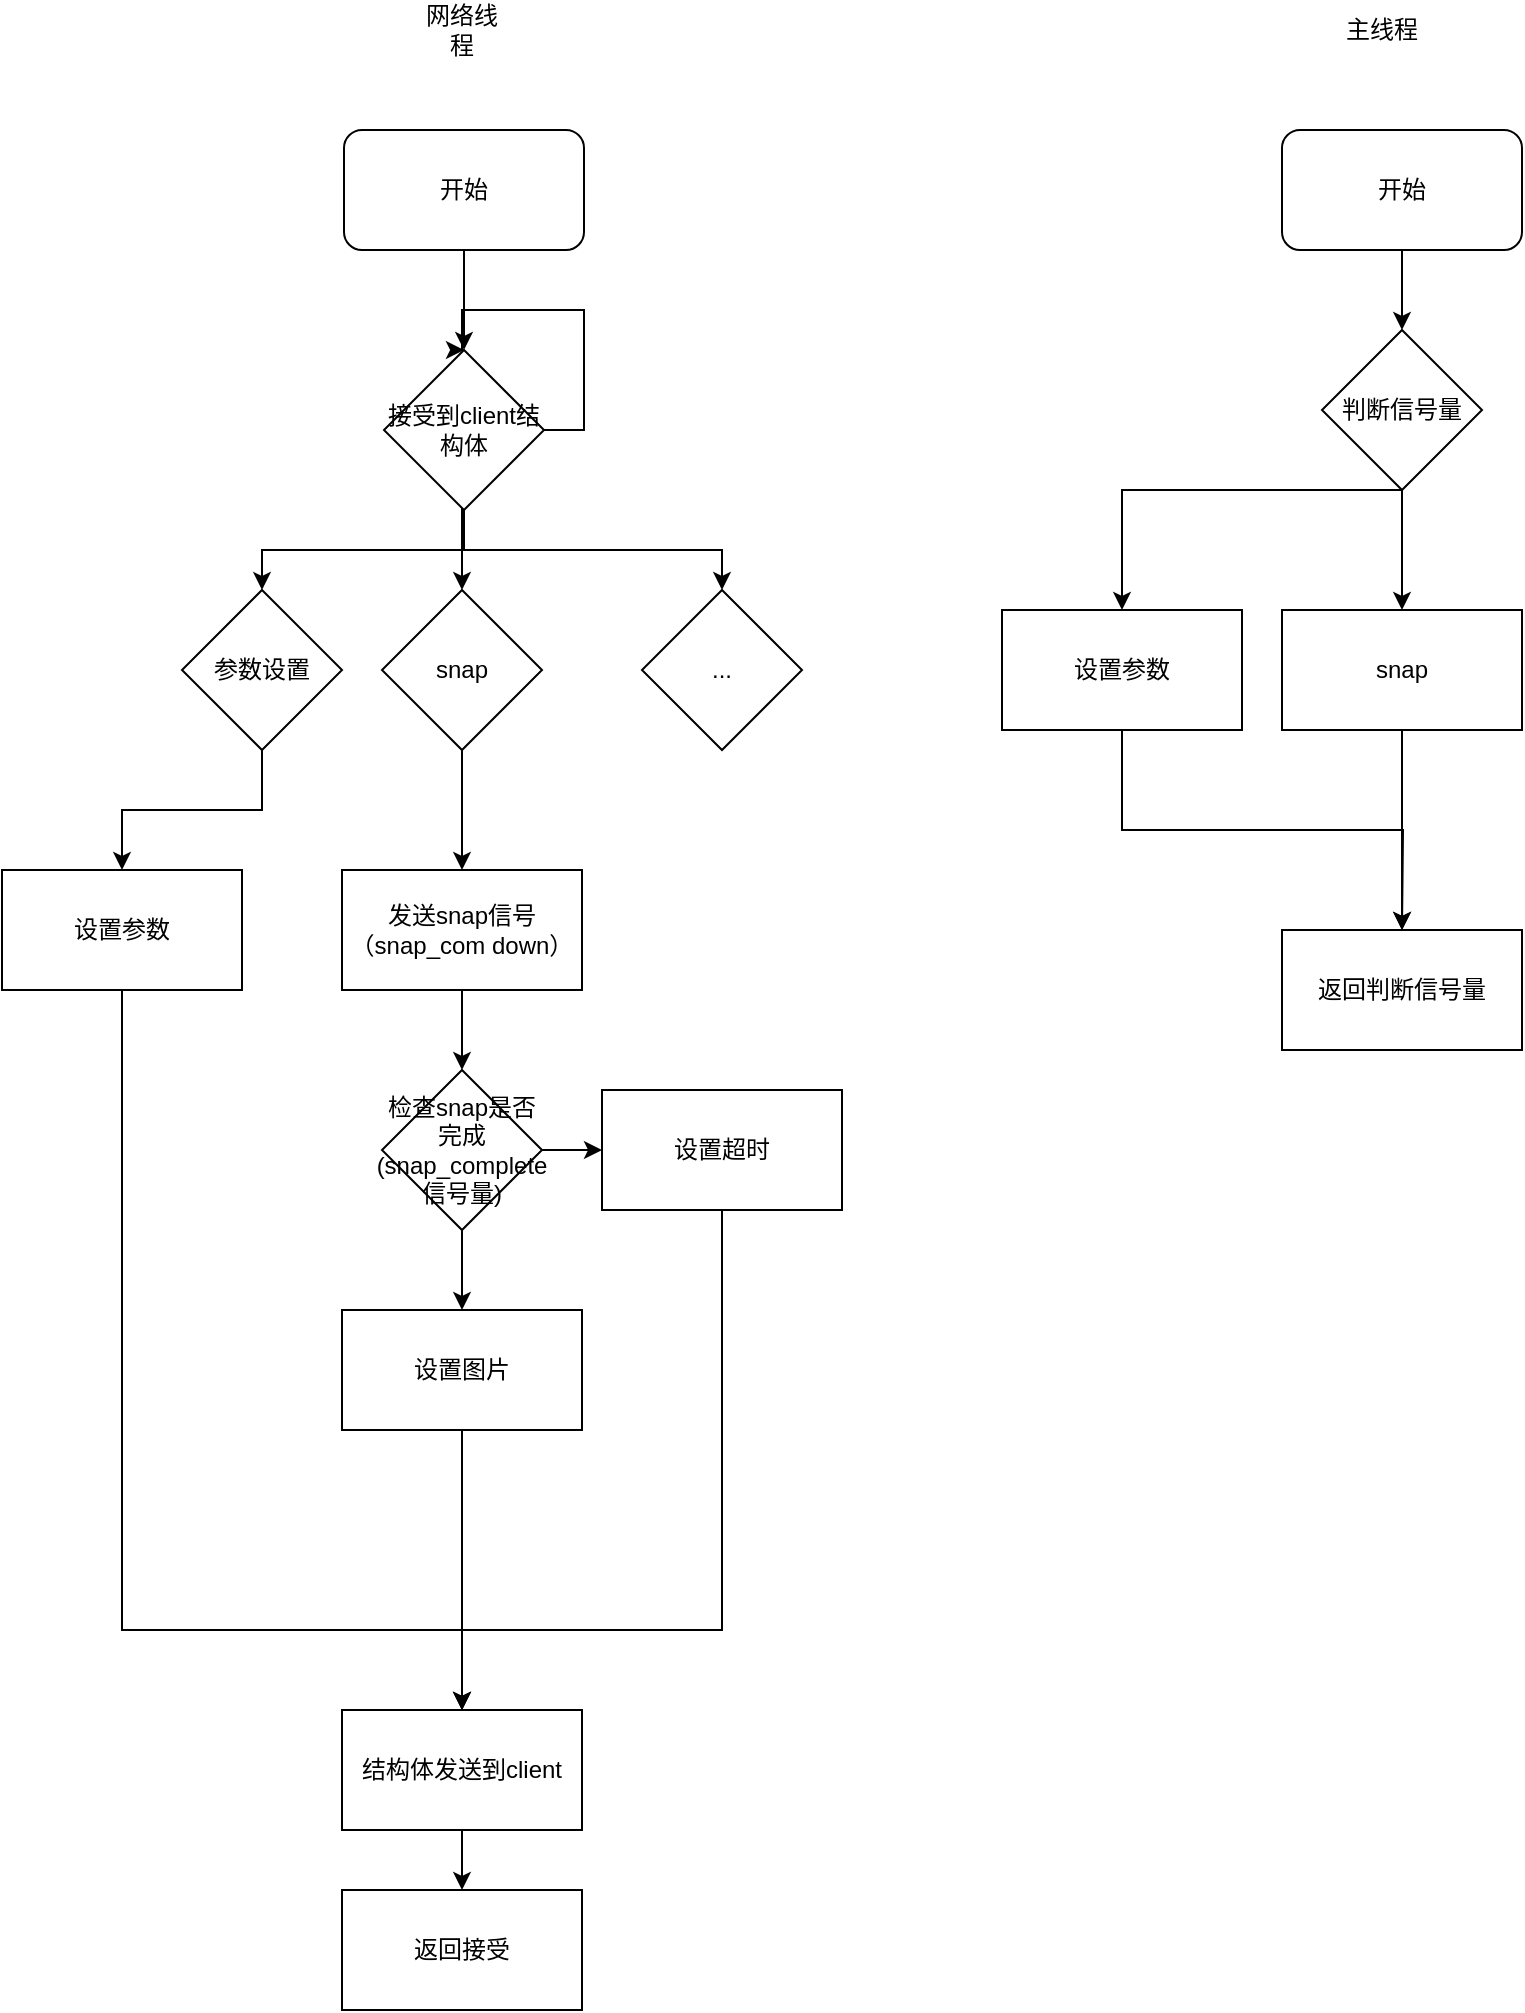 <mxfile version="12.3.1" type="github" pages="1">
  <diagram id="POBhbw0DkIfMIii83Tgg" name="Page-1">
    <mxGraphModel dx="1357" dy="777" grid="1" gridSize="10" guides="1" tooltips="1" connect="1" arrows="1" fold="1" page="1" pageScale="1" pageWidth="850" pageHeight="1100" math="0" shadow="0">
      <root>
        <mxCell id="0"/>
        <mxCell id="1" parent="0"/>
        <mxCell id="J_mEW-v-aDG5xAjbqyJe-13" style="edgeStyle=orthogonalEdgeStyle;rounded=0;orthogonalLoop=1;jettySize=auto;html=1;" edge="1" parent="1" source="J_mEW-v-aDG5xAjbqyJe-1" target="J_mEW-v-aDG5xAjbqyJe-3">
          <mxGeometry relative="1" as="geometry"/>
        </mxCell>
        <mxCell id="J_mEW-v-aDG5xAjbqyJe-1" value="开始" style="rounded=1;whiteSpace=wrap;html=1;" vertex="1" parent="1">
          <mxGeometry x="201" y="180" width="120" height="60" as="geometry"/>
        </mxCell>
        <mxCell id="J_mEW-v-aDG5xAjbqyJe-8" style="edgeStyle=orthogonalEdgeStyle;rounded=0;orthogonalLoop=1;jettySize=auto;html=1;exitX=0.5;exitY=1;exitDx=0;exitDy=0;entryX=0.5;entryY=0;entryDx=0;entryDy=0;" edge="1" parent="1" source="J_mEW-v-aDG5xAjbqyJe-3" target="J_mEW-v-aDG5xAjbqyJe-7">
          <mxGeometry relative="1" as="geometry"/>
        </mxCell>
        <mxCell id="J_mEW-v-aDG5xAjbqyJe-10" style="edgeStyle=orthogonalEdgeStyle;rounded=0;orthogonalLoop=1;jettySize=auto;html=1;" edge="1" parent="1" source="J_mEW-v-aDG5xAjbqyJe-3" target="J_mEW-v-aDG5xAjbqyJe-9">
          <mxGeometry relative="1" as="geometry"/>
        </mxCell>
        <mxCell id="J_mEW-v-aDG5xAjbqyJe-12" style="edgeStyle=orthogonalEdgeStyle;rounded=0;orthogonalLoop=1;jettySize=auto;html=1;entryX=0.5;entryY=0;entryDx=0;entryDy=0;" edge="1" parent="1" source="J_mEW-v-aDG5xAjbqyJe-3" target="J_mEW-v-aDG5xAjbqyJe-11">
          <mxGeometry relative="1" as="geometry">
            <Array as="points">
              <mxPoint x="260" y="390"/>
              <mxPoint x="390" y="390"/>
            </Array>
          </mxGeometry>
        </mxCell>
        <mxCell id="J_mEW-v-aDG5xAjbqyJe-39" style="edgeStyle=orthogonalEdgeStyle;rounded=0;orthogonalLoop=1;jettySize=auto;html=1;exitX=1;exitY=0.5;exitDx=0;exitDy=0;entryX=0.5;entryY=0;entryDx=0;entryDy=0;" edge="1" parent="1" source="J_mEW-v-aDG5xAjbqyJe-3" target="J_mEW-v-aDG5xAjbqyJe-3">
          <mxGeometry relative="1" as="geometry">
            <mxPoint x="260" y="280" as="targetPoint"/>
            <Array as="points">
              <mxPoint x="321" y="330"/>
              <mxPoint x="321" y="270"/>
              <mxPoint x="260" y="270"/>
            </Array>
          </mxGeometry>
        </mxCell>
        <mxCell id="J_mEW-v-aDG5xAjbqyJe-3" value="接受到client结构体" style="rhombus;whiteSpace=wrap;html=1;" vertex="1" parent="1">
          <mxGeometry x="221" y="290" width="80" height="80" as="geometry"/>
        </mxCell>
        <mxCell id="J_mEW-v-aDG5xAjbqyJe-14" style="edgeStyle=orthogonalEdgeStyle;rounded=0;orthogonalLoop=1;jettySize=auto;html=1;entryX=0.5;entryY=0;entryDx=0;entryDy=0;" edge="1" parent="1" source="J_mEW-v-aDG5xAjbqyJe-7" target="J_mEW-v-aDG5xAjbqyJe-15">
          <mxGeometry relative="1" as="geometry">
            <mxPoint x="160" y="530" as="targetPoint"/>
          </mxGeometry>
        </mxCell>
        <mxCell id="J_mEW-v-aDG5xAjbqyJe-7" value="参数设置" style="rhombus;whiteSpace=wrap;html=1;" vertex="1" parent="1">
          <mxGeometry x="120" y="410" width="80" height="80" as="geometry"/>
        </mxCell>
        <mxCell id="J_mEW-v-aDG5xAjbqyJe-16" style="edgeStyle=orthogonalEdgeStyle;rounded=0;orthogonalLoop=1;jettySize=auto;html=1;entryX=0.5;entryY=0;entryDx=0;entryDy=0;" edge="1" parent="1" source="J_mEW-v-aDG5xAjbqyJe-9" target="J_mEW-v-aDG5xAjbqyJe-17">
          <mxGeometry relative="1" as="geometry">
            <mxPoint x="260" y="540" as="targetPoint"/>
          </mxGeometry>
        </mxCell>
        <mxCell id="J_mEW-v-aDG5xAjbqyJe-9" value="snap" style="rhombus;whiteSpace=wrap;html=1;" vertex="1" parent="1">
          <mxGeometry x="220" y="410" width="80" height="80" as="geometry"/>
        </mxCell>
        <mxCell id="J_mEW-v-aDG5xAjbqyJe-11" value="..." style="rhombus;whiteSpace=wrap;html=1;" vertex="1" parent="1">
          <mxGeometry x="350" y="410" width="80" height="80" as="geometry"/>
        </mxCell>
        <mxCell id="J_mEW-v-aDG5xAjbqyJe-25" style="edgeStyle=orthogonalEdgeStyle;rounded=0;orthogonalLoop=1;jettySize=auto;html=1;entryX=0.5;entryY=0;entryDx=0;entryDy=0;" edge="1" parent="1" source="J_mEW-v-aDG5xAjbqyJe-15" target="J_mEW-v-aDG5xAjbqyJe-28">
          <mxGeometry relative="1" as="geometry">
            <mxPoint x="90" y="960" as="targetPoint"/>
            <Array as="points">
              <mxPoint x="90" y="930"/>
              <mxPoint x="260" y="930"/>
            </Array>
          </mxGeometry>
        </mxCell>
        <mxCell id="J_mEW-v-aDG5xAjbqyJe-15" value="设置参数" style="rounded=0;whiteSpace=wrap;html=1;" vertex="1" parent="1">
          <mxGeometry x="30" y="550" width="120" height="60" as="geometry"/>
        </mxCell>
        <mxCell id="J_mEW-v-aDG5xAjbqyJe-18" style="edgeStyle=orthogonalEdgeStyle;rounded=0;orthogonalLoop=1;jettySize=auto;html=1;exitX=0.5;exitY=1;exitDx=0;exitDy=0;" edge="1" parent="1" source="J_mEW-v-aDG5xAjbqyJe-17">
          <mxGeometry relative="1" as="geometry">
            <mxPoint x="260" y="650" as="targetPoint"/>
          </mxGeometry>
        </mxCell>
        <mxCell id="J_mEW-v-aDG5xAjbqyJe-17" value="发送snap信号（snap_com down）" style="rounded=0;whiteSpace=wrap;html=1;" vertex="1" parent="1">
          <mxGeometry x="200" y="550" width="120" height="60" as="geometry"/>
        </mxCell>
        <mxCell id="J_mEW-v-aDG5xAjbqyJe-20" style="edgeStyle=orthogonalEdgeStyle;rounded=0;orthogonalLoop=1;jettySize=auto;html=1;" edge="1" parent="1" source="J_mEW-v-aDG5xAjbqyJe-19">
          <mxGeometry relative="1" as="geometry">
            <mxPoint x="260" y="770" as="targetPoint"/>
          </mxGeometry>
        </mxCell>
        <mxCell id="J_mEW-v-aDG5xAjbqyJe-23" style="edgeStyle=orthogonalEdgeStyle;rounded=0;orthogonalLoop=1;jettySize=auto;html=1;exitX=1;exitY=0.5;exitDx=0;exitDy=0;entryX=0;entryY=0.5;entryDx=0;entryDy=0;" edge="1" parent="1" source="J_mEW-v-aDG5xAjbqyJe-19" target="J_mEW-v-aDG5xAjbqyJe-22">
          <mxGeometry relative="1" as="geometry"/>
        </mxCell>
        <mxCell id="J_mEW-v-aDG5xAjbqyJe-19" value="检查snap是否完成(snap_complete信号量)" style="rhombus;whiteSpace=wrap;html=1;" vertex="1" parent="1">
          <mxGeometry x="220" y="650" width="80" height="80" as="geometry"/>
        </mxCell>
        <mxCell id="J_mEW-v-aDG5xAjbqyJe-26" style="edgeStyle=orthogonalEdgeStyle;rounded=0;orthogonalLoop=1;jettySize=auto;html=1;exitX=0.5;exitY=1;exitDx=0;exitDy=0;entryX=0.5;entryY=0;entryDx=0;entryDy=0;" edge="1" parent="1" source="J_mEW-v-aDG5xAjbqyJe-21" target="J_mEW-v-aDG5xAjbqyJe-28">
          <mxGeometry relative="1" as="geometry">
            <mxPoint x="260" y="910" as="targetPoint"/>
          </mxGeometry>
        </mxCell>
        <mxCell id="J_mEW-v-aDG5xAjbqyJe-21" value="设置图片" style="rounded=0;whiteSpace=wrap;html=1;" vertex="1" parent="1">
          <mxGeometry x="200" y="770" width="120" height="60" as="geometry"/>
        </mxCell>
        <mxCell id="J_mEW-v-aDG5xAjbqyJe-27" style="edgeStyle=orthogonalEdgeStyle;rounded=0;orthogonalLoop=1;jettySize=auto;html=1;exitX=0.5;exitY=1;exitDx=0;exitDy=0;" edge="1" parent="1" source="J_mEW-v-aDG5xAjbqyJe-22">
          <mxGeometry relative="1" as="geometry">
            <mxPoint x="260" y="970" as="targetPoint"/>
            <Array as="points">
              <mxPoint x="390" y="930"/>
              <mxPoint x="260" y="930"/>
            </Array>
          </mxGeometry>
        </mxCell>
        <mxCell id="J_mEW-v-aDG5xAjbqyJe-22" value="设置超时" style="rounded=0;whiteSpace=wrap;html=1;" vertex="1" parent="1">
          <mxGeometry x="330" y="660" width="120" height="60" as="geometry"/>
        </mxCell>
        <mxCell id="J_mEW-v-aDG5xAjbqyJe-42" style="edgeStyle=orthogonalEdgeStyle;rounded=0;orthogonalLoop=1;jettySize=auto;html=1;exitX=0.5;exitY=1;exitDx=0;exitDy=0;" edge="1" parent="1" source="J_mEW-v-aDG5xAjbqyJe-28">
          <mxGeometry relative="1" as="geometry">
            <mxPoint x="260" y="1060" as="targetPoint"/>
          </mxGeometry>
        </mxCell>
        <mxCell id="J_mEW-v-aDG5xAjbqyJe-28" value="结构体发送到client" style="rounded=0;whiteSpace=wrap;html=1;" vertex="1" parent="1">
          <mxGeometry x="200" y="970" width="120" height="60" as="geometry"/>
        </mxCell>
        <mxCell id="J_mEW-v-aDG5xAjbqyJe-40" value="网络线程" style="text;html=1;strokeColor=none;fillColor=none;align=center;verticalAlign=middle;whiteSpace=wrap;rounded=0;" vertex="1" parent="1">
          <mxGeometry x="240" y="120" width="40" height="20" as="geometry"/>
        </mxCell>
        <mxCell id="J_mEW-v-aDG5xAjbqyJe-43" value="返回接受" style="rounded=0;whiteSpace=wrap;html=1;" vertex="1" parent="1">
          <mxGeometry x="200" y="1060" width="120" height="60" as="geometry"/>
        </mxCell>
        <mxCell id="J_mEW-v-aDG5xAjbqyJe-47" value="主线程" style="text;html=1;strokeColor=none;fillColor=none;align=center;verticalAlign=middle;whiteSpace=wrap;rounded=0;" vertex="1" parent="1">
          <mxGeometry x="700" y="120" width="40" height="20" as="geometry"/>
        </mxCell>
        <mxCell id="J_mEW-v-aDG5xAjbqyJe-49" style="edgeStyle=orthogonalEdgeStyle;rounded=0;orthogonalLoop=1;jettySize=auto;html=1;" edge="1" parent="1" source="J_mEW-v-aDG5xAjbqyJe-48">
          <mxGeometry relative="1" as="geometry">
            <mxPoint x="730" y="280" as="targetPoint"/>
          </mxGeometry>
        </mxCell>
        <mxCell id="J_mEW-v-aDG5xAjbqyJe-48" value="开始" style="rounded=1;whiteSpace=wrap;html=1;" vertex="1" parent="1">
          <mxGeometry x="670" y="180" width="120" height="60" as="geometry"/>
        </mxCell>
        <mxCell id="J_mEW-v-aDG5xAjbqyJe-51" style="edgeStyle=orthogonalEdgeStyle;rounded=0;orthogonalLoop=1;jettySize=auto;html=1;" edge="1" parent="1" source="J_mEW-v-aDG5xAjbqyJe-50" target="J_mEW-v-aDG5xAjbqyJe-52">
          <mxGeometry relative="1" as="geometry">
            <mxPoint x="670" y="410" as="targetPoint"/>
            <Array as="points">
              <mxPoint x="590" y="360"/>
            </Array>
          </mxGeometry>
        </mxCell>
        <mxCell id="J_mEW-v-aDG5xAjbqyJe-55" style="edgeStyle=orthogonalEdgeStyle;rounded=0;orthogonalLoop=1;jettySize=auto;html=1;entryX=0.5;entryY=0;entryDx=0;entryDy=0;" edge="1" parent="1" source="J_mEW-v-aDG5xAjbqyJe-50" target="J_mEW-v-aDG5xAjbqyJe-54">
          <mxGeometry relative="1" as="geometry"/>
        </mxCell>
        <mxCell id="J_mEW-v-aDG5xAjbqyJe-50" value="判断信号量" style="rhombus;whiteSpace=wrap;html=1;" vertex="1" parent="1">
          <mxGeometry x="690" y="280" width="80" height="80" as="geometry"/>
        </mxCell>
        <mxCell id="J_mEW-v-aDG5xAjbqyJe-56" style="edgeStyle=orthogonalEdgeStyle;rounded=0;orthogonalLoop=1;jettySize=auto;html=1;exitX=0.5;exitY=1;exitDx=0;exitDy=0;" edge="1" parent="1" source="J_mEW-v-aDG5xAjbqyJe-52">
          <mxGeometry relative="1" as="geometry">
            <mxPoint x="730" y="580" as="targetPoint"/>
          </mxGeometry>
        </mxCell>
        <mxCell id="J_mEW-v-aDG5xAjbqyJe-52" value="设置参数" style="rounded=0;whiteSpace=wrap;html=1;" vertex="1" parent="1">
          <mxGeometry x="530" y="420" width="120" height="60" as="geometry"/>
        </mxCell>
        <mxCell id="J_mEW-v-aDG5xAjbqyJe-57" style="edgeStyle=orthogonalEdgeStyle;rounded=0;orthogonalLoop=1;jettySize=auto;html=1;" edge="1" parent="1" source="J_mEW-v-aDG5xAjbqyJe-54">
          <mxGeometry relative="1" as="geometry">
            <mxPoint x="730" y="580" as="targetPoint"/>
          </mxGeometry>
        </mxCell>
        <mxCell id="J_mEW-v-aDG5xAjbqyJe-54" value="snap" style="rounded=0;whiteSpace=wrap;html=1;" vertex="1" parent="1">
          <mxGeometry x="670" y="420" width="120" height="60" as="geometry"/>
        </mxCell>
        <mxCell id="J_mEW-v-aDG5xAjbqyJe-58" value="返回判断信号量" style="rounded=0;whiteSpace=wrap;html=1;" vertex="1" parent="1">
          <mxGeometry x="670" y="580" width="120" height="60" as="geometry"/>
        </mxCell>
      </root>
    </mxGraphModel>
  </diagram>
</mxfile>
